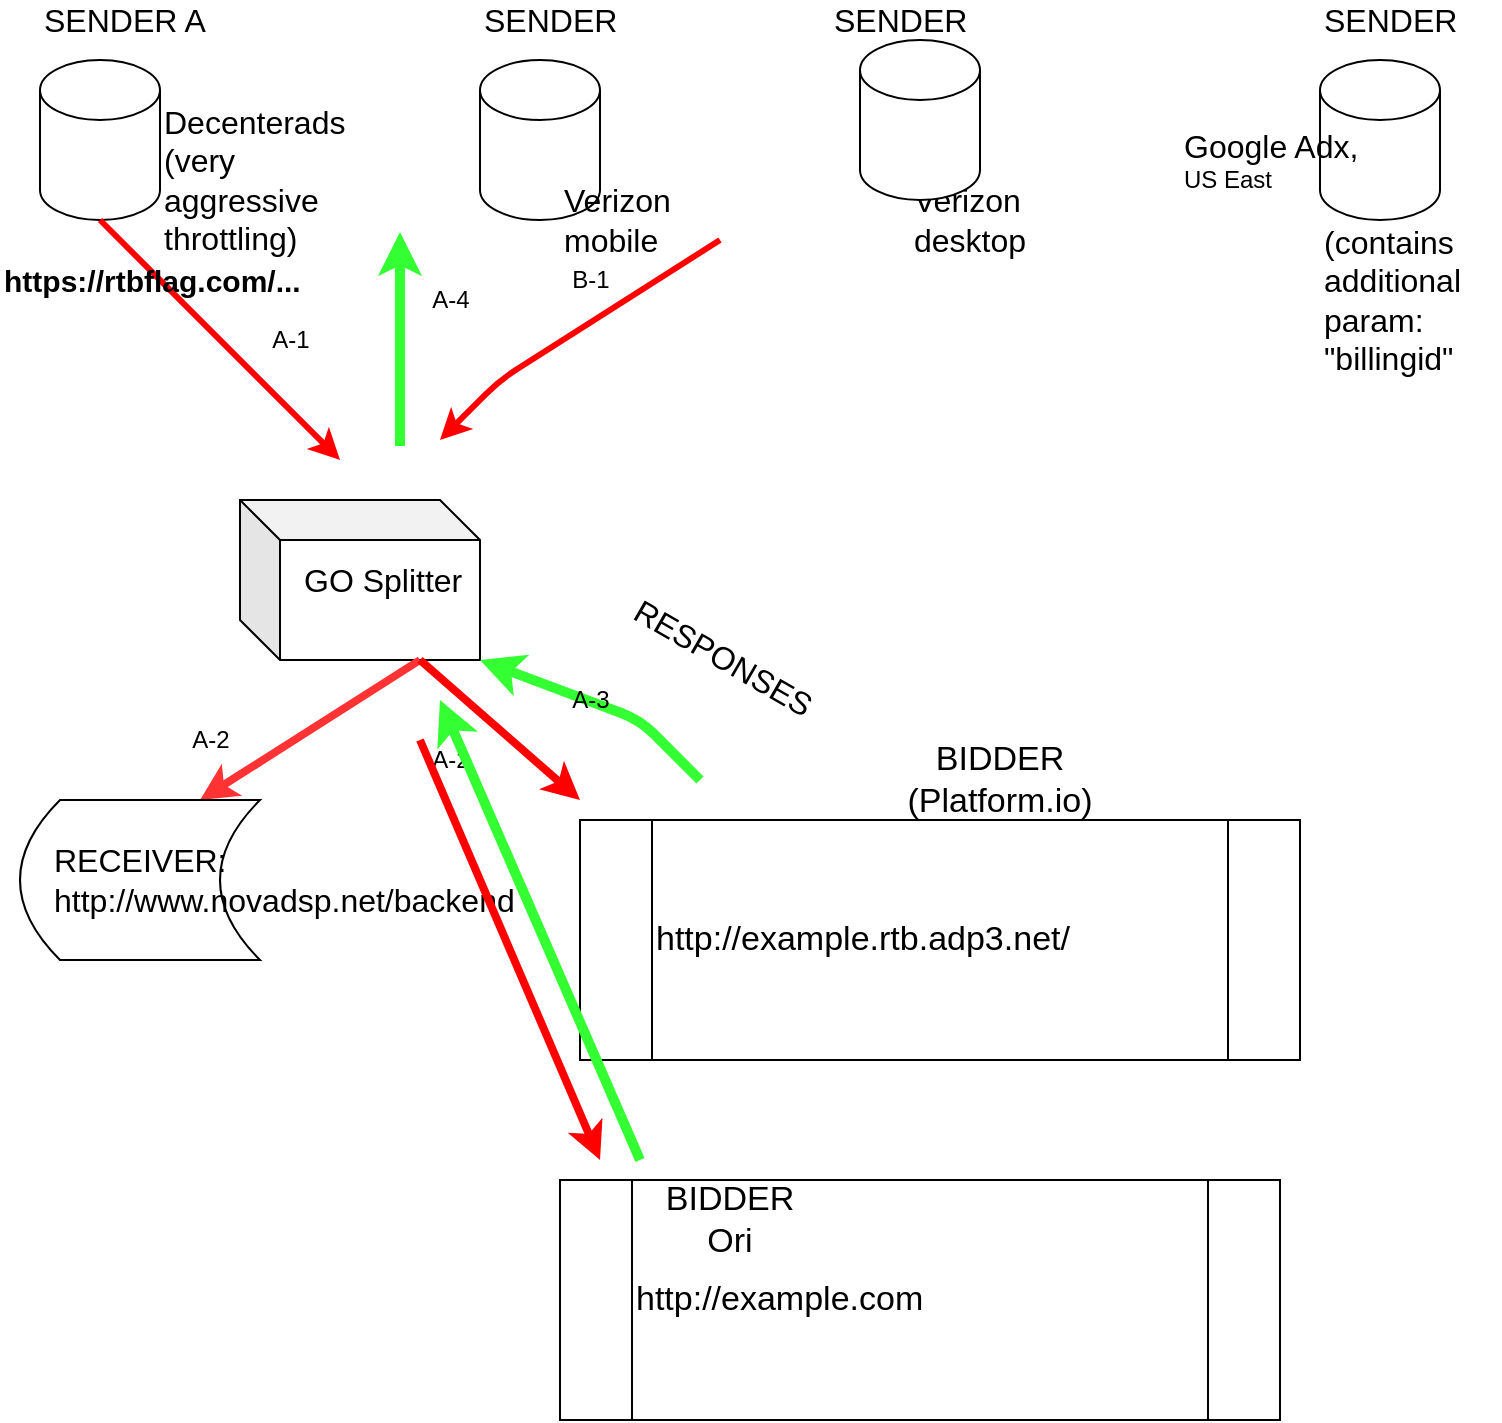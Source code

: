 <mxfile version="13.6.9" type="github">
  <diagram id="NnGSMo3gBgN7fQLKMEAp" name="Page-1">
    <mxGraphModel dx="1102" dy="592" grid="1" gridSize="10" guides="1" tooltips="1" connect="1" arrows="1" fold="1" page="1" pageScale="1" pageWidth="850" pageHeight="1100" math="0" shadow="0">
      <root>
        <mxCell id="0" />
        <mxCell id="1" parent="0" />
        <mxCell id="zaVHZXXhPzDcsD_a5JRX-1" value="" style="shape=cylinder3;whiteSpace=wrap;html=1;boundedLbl=1;backgroundOutline=1;size=15;" vertex="1" parent="1">
          <mxGeometry x="120" y="60" width="60" height="80" as="geometry" />
        </mxCell>
        <mxCell id="zaVHZXXhPzDcsD_a5JRX-2" value="&lt;span style=&quot;font-size: 16px&quot;&gt;SENDER A&lt;/span&gt;" style="text;html=1;strokeColor=none;fillColor=none;align=left;verticalAlign=middle;whiteSpace=wrap;rounded=0;" vertex="1" parent="1">
          <mxGeometry x="120" y="30" width="90" height="20" as="geometry" />
        </mxCell>
        <mxCell id="zaVHZXXhPzDcsD_a5JRX-3" value="" style="endArrow=classic;html=1;exitX=0.5;exitY=1;exitDx=0;exitDy=0;exitPerimeter=0;strokeColor=#FF0000;strokeWidth=3;" edge="1" parent="1" source="zaVHZXXhPzDcsD_a5JRX-1">
          <mxGeometry width="50" height="50" relative="1" as="geometry">
            <mxPoint x="250" y="230" as="sourcePoint" />
            <mxPoint x="270" y="260" as="targetPoint" />
          </mxGeometry>
        </mxCell>
        <mxCell id="zaVHZXXhPzDcsD_a5JRX-4" value="" style="shape=cube;whiteSpace=wrap;html=1;boundedLbl=1;backgroundOutline=1;darkOpacity=0.05;darkOpacity2=0.1;align=left;" vertex="1" parent="1">
          <mxGeometry x="220" y="280" width="120" height="80" as="geometry" />
        </mxCell>
        <mxCell id="zaVHZXXhPzDcsD_a5JRX-5" value="&lt;span style=&quot;font-size: 16px&quot;&gt;GO Splitter&lt;/span&gt;" style="text;html=1;strokeColor=none;fillColor=none;align=left;verticalAlign=middle;whiteSpace=wrap;rounded=0;" vertex="1" parent="1">
          <mxGeometry x="250" y="310" width="90" height="20" as="geometry" />
        </mxCell>
        <mxCell id="zaVHZXXhPzDcsD_a5JRX-6" value="" style="endArrow=classic;html=1;strokeColor=#FF3333;strokeWidth=4;" edge="1" parent="1">
          <mxGeometry width="50" height="50" relative="1" as="geometry">
            <mxPoint x="310" y="360" as="sourcePoint" />
            <mxPoint x="200" y="430" as="targetPoint" />
          </mxGeometry>
        </mxCell>
        <mxCell id="zaVHZXXhPzDcsD_a5JRX-7" value="" style="endArrow=classic;html=1;strokeWidth=4;strokeColor=#FF0000;" edge="1" parent="1">
          <mxGeometry width="50" height="50" relative="1" as="geometry">
            <mxPoint x="310" y="360" as="sourcePoint" />
            <mxPoint x="390" y="430" as="targetPoint" />
          </mxGeometry>
        </mxCell>
        <UserObject label="&lt;font style=&quot;font-size: 15px&quot;&gt;&lt;b&gt;https://rtbflag.com/...&lt;/b&gt;&lt;/font&gt;" link="https://rtbflag.com/api/rtb" id="zaVHZXXhPzDcsD_a5JRX-8">
          <mxCell style="text;whiteSpace=wrap;html=1;" vertex="1" parent="1">
            <mxGeometry x="100" y="155" width="190" height="30" as="geometry" />
          </mxCell>
        </UserObject>
        <mxCell id="zaVHZXXhPzDcsD_a5JRX-9" value="" style="shape=dataStorage;whiteSpace=wrap;html=1;fixedSize=1;align=left;" vertex="1" parent="1">
          <mxGeometry x="110" y="430" width="120" height="80" as="geometry" />
        </mxCell>
        <mxCell id="zaVHZXXhPzDcsD_a5JRX-10" value="http://example.rtb.adp3.net/" style="shape=process;whiteSpace=wrap;html=1;backgroundOutline=1;align=left;fontSize=17;" vertex="1" parent="1">
          <mxGeometry x="390" y="440" width="360" height="120" as="geometry" />
        </mxCell>
        <mxCell id="zaVHZXXhPzDcsD_a5JRX-11" value="BIDDER&lt;br&gt;(Platform.io)" style="text;html=1;strokeColor=none;fillColor=none;align=center;verticalAlign=middle;whiteSpace=wrap;rounded=0;fontSize=17;" vertex="1" parent="1">
          <mxGeometry x="580" y="410" width="40" height="20" as="geometry" />
        </mxCell>
        <mxCell id="zaVHZXXhPzDcsD_a5JRX-12" value="" style="endArrow=classic;html=1;fontSize=22;strokeWidth=5;strokeColor=#33FF33;entryX=1;entryY=1;entryDx=0;entryDy=0;entryPerimeter=0;" edge="1" parent="1" target="zaVHZXXhPzDcsD_a5JRX-4">
          <mxGeometry width="50" height="50" relative="1" as="geometry">
            <mxPoint x="450" y="420" as="sourcePoint" />
            <mxPoint x="360" y="320" as="targetPoint" />
            <Array as="points">
              <mxPoint x="420" y="390" />
            </Array>
          </mxGeometry>
        </mxCell>
        <mxCell id="zaVHZXXhPzDcsD_a5JRX-13" value="&lt;span style=&quot;font-size: 16px&quot;&gt;RESPONSES&lt;/span&gt;" style="text;html=1;strokeColor=none;fillColor=none;align=left;verticalAlign=middle;whiteSpace=wrap;rounded=0;rotation=30;" vertex="1" parent="1">
          <mxGeometry x="410" y="350" width="110" height="20" as="geometry" />
        </mxCell>
        <mxCell id="zaVHZXXhPzDcsD_a5JRX-14" value="" style="endArrow=classic;html=1;fontSize=22;strokeWidth=5;exitX=0.5;exitY=0;exitDx=0;exitDy=0;strokeColor=#33FF33;" edge="1" parent="1">
          <mxGeometry width="50" height="50" relative="1" as="geometry">
            <mxPoint x="300" y="253" as="sourcePoint" />
            <mxPoint x="300" y="146" as="targetPoint" />
          </mxGeometry>
        </mxCell>
        <mxCell id="zaVHZXXhPzDcsD_a5JRX-15" value="&lt;span style=&quot;font-size: 16px&quot;&gt;RECEIVER:&lt;/span&gt;&lt;br&gt;&lt;span style=&quot;font-size: 16px&quot;&gt;http://www.novadsp.net/backend&lt;/span&gt;" style="text;html=1;strokeColor=none;fillColor=none;align=left;verticalAlign=middle;whiteSpace=wrap;rounded=0;" vertex="1" parent="1">
          <mxGeometry x="125" y="460" width="90" height="20" as="geometry" />
        </mxCell>
        <mxCell id="zaVHZXXhPzDcsD_a5JRX-16" value="" style="shape=cylinder3;whiteSpace=wrap;html=1;boundedLbl=1;backgroundOutline=1;size=15;" vertex="1" parent="1">
          <mxGeometry x="340" y="60" width="60" height="80" as="geometry" />
        </mxCell>
        <mxCell id="zaVHZXXhPzDcsD_a5JRX-17" value="&lt;span style=&quot;font-size: 16px&quot;&gt;SENDER&lt;/span&gt;" style="text;html=1;strokeColor=none;fillColor=none;align=left;verticalAlign=middle;whiteSpace=wrap;rounded=0;" vertex="1" parent="1">
          <mxGeometry x="340" y="30" width="90" height="20" as="geometry" />
        </mxCell>
        <mxCell id="R-MPdbEFfXOXHCUxW3KV-3" value="" style="endArrow=classic;html=1;strokeColor=#FF0000;strokeWidth=3;" edge="1" parent="1">
          <mxGeometry width="50" height="50" relative="1" as="geometry">
            <mxPoint x="460" y="150" as="sourcePoint" />
            <mxPoint x="320" y="250" as="targetPoint" />
            <Array as="points">
              <mxPoint x="350" y="220" />
            </Array>
          </mxGeometry>
        </mxCell>
        <mxCell id="zaVHZXXhPzDcsD_a5JRX-19" value="&lt;span style=&quot;font-size: 16px&quot;&gt;SENDER&lt;/span&gt;" style="text;html=1;strokeColor=none;fillColor=none;align=left;verticalAlign=middle;whiteSpace=wrap;rounded=0;" vertex="1" parent="1">
          <mxGeometry x="515" y="30" width="90" height="20" as="geometry" />
        </mxCell>
        <mxCell id="R-MPdbEFfXOXHCUxW3KV-4" value="A-1" style="text;html=1;resizable=0;autosize=1;align=center;verticalAlign=middle;points=[];fillColor=none;strokeColor=none;rounded=0;" vertex="1" parent="1">
          <mxGeometry x="230" y="190" width="30" height="20" as="geometry" />
        </mxCell>
        <mxCell id="zaVHZXXhPzDcsD_a5JRX-20" value="&lt;span style=&quot;font-size: 16px&quot;&gt;Verizon mobile&lt;/span&gt;" style="text;html=1;strokeColor=none;fillColor=none;align=left;verticalAlign=middle;whiteSpace=wrap;rounded=0;" vertex="1" parent="1">
          <mxGeometry x="380" y="130" width="90" height="20" as="geometry" />
        </mxCell>
        <mxCell id="R-MPdbEFfXOXHCUxW3KV-5" value="A-2" style="text;html=1;resizable=0;autosize=1;align=center;verticalAlign=middle;points=[];fillColor=none;strokeColor=none;rounded=0;" vertex="1" parent="1">
          <mxGeometry x="310" y="400" width="30" height="20" as="geometry" />
        </mxCell>
        <mxCell id="zaVHZXXhPzDcsD_a5JRX-21" value="&lt;span style=&quot;font-size: 16px&quot;&gt;Verizon desktop&lt;/span&gt;&lt;span style=&quot;color: rgba(0 , 0 , 0 , 0) ; font-family: monospace ; font-size: 0px&quot;&gt;%3CmxGraphModel%3E%3Croot%3E%3CmxCell%20id%3D%220%22%2F%3E%3CmxCell%20id%3D%221%22%20parent%3D%220%22%2F%3E%3CmxCell%20id%3D%222%22%20value%3D%22%26lt%3Bspan%20style%3D%26quot%3Bfont-size%3A%2016px%26quot%3B%26gt%3BVerizon%20mobile%26lt%3B%2Fspan%26gt%3B%22%20style%3D%22text%3Bhtml%3D1%3BstrokeColor%3Dnone%3BfillColor%3Dnone%3Balign%3Dleft%3BverticalAlign%3Dmiddle%3BwhiteSpace%3Dwrap%3Brounded%3D0%3B%22%20vertex%3D%221%22%20parent%3D%221%22%3E%3CmxGeometry%20x%3D%22380%22%20y%3D%22130%22%20width%3D%2290%22%20height%3D%2220%22%20as%3D%22geometry%22%2F%3E%3C%2FmxCell%3E%3C%2Froot%3E%3C%2FmxGraphModel%3E&lt;/span&gt;" style="text;html=1;strokeColor=none;fillColor=none;align=left;verticalAlign=middle;whiteSpace=wrap;rounded=0;" vertex="1" parent="1">
          <mxGeometry x="555" y="130" width="90" height="20" as="geometry" />
        </mxCell>
        <mxCell id="R-MPdbEFfXOXHCUxW3KV-6" value="A-2" style="text;html=1;resizable=0;autosize=1;align=center;verticalAlign=middle;points=[];fillColor=none;strokeColor=none;rounded=0;" vertex="1" parent="1">
          <mxGeometry x="190" y="390" width="30" height="20" as="geometry" />
        </mxCell>
        <mxCell id="zaVHZXXhPzDcsD_a5JRX-22" value="&lt;span style=&quot;font-size: 16px&quot;&gt;Decenterads&lt;br&gt;(very aggressive throttling)&lt;br&gt;&lt;/span&gt;" style="text;html=1;strokeColor=none;fillColor=none;align=left;verticalAlign=middle;whiteSpace=wrap;rounded=0;" vertex="1" parent="1">
          <mxGeometry x="180" y="110" width="90" height="20" as="geometry" />
        </mxCell>
        <mxCell id="R-MPdbEFfXOXHCUxW3KV-7" value="A-3" style="text;html=1;resizable=0;autosize=1;align=center;verticalAlign=middle;points=[];fillColor=none;strokeColor=none;rounded=0;" vertex="1" parent="1">
          <mxGeometry x="380" y="370" width="30" height="20" as="geometry" />
        </mxCell>
        <mxCell id="zaVHZXXhPzDcsD_a5JRX-24" value="http://example.com" style="shape=process;whiteSpace=wrap;html=1;backgroundOutline=1;align=left;fontSize=17;" vertex="1" parent="1">
          <mxGeometry x="380" y="620" width="360" height="120" as="geometry" />
        </mxCell>
        <mxCell id="R-MPdbEFfXOXHCUxW3KV-8" value="A-4" style="text;html=1;resizable=0;autosize=1;align=center;verticalAlign=middle;points=[];fillColor=none;strokeColor=none;rounded=0;" vertex="1" parent="1">
          <mxGeometry x="310" y="170" width="30" height="20" as="geometry" />
        </mxCell>
        <mxCell id="zaVHZXXhPzDcsD_a5JRX-25" value="BIDDER&lt;br&gt;Ori" style="text;html=1;strokeColor=none;fillColor=none;align=center;verticalAlign=middle;whiteSpace=wrap;rounded=0;fontSize=17;" vertex="1" parent="1">
          <mxGeometry x="445" y="630" width="40" height="20" as="geometry" />
        </mxCell>
        <mxCell id="R-MPdbEFfXOXHCUxW3KV-9" value="B-1" style="text;html=1;resizable=0;autosize=1;align=center;verticalAlign=middle;points=[];fillColor=none;strokeColor=none;rounded=0;" vertex="1" parent="1">
          <mxGeometry x="380" y="160" width="30" height="20" as="geometry" />
        </mxCell>
        <mxCell id="zaVHZXXhPzDcsD_a5JRX-26" value="" style="shape=cylinder3;whiteSpace=wrap;html=1;boundedLbl=1;backgroundOutline=1;size=15;" vertex="1" parent="1">
          <mxGeometry x="760" y="60" width="60" height="80" as="geometry" />
        </mxCell>
        <mxCell id="zaVHZXXhPzDcsD_a5JRX-27" value="&lt;span style=&quot;font-size: 16px&quot;&gt;SENDER&lt;/span&gt;" style="text;html=1;strokeColor=none;fillColor=none;align=left;verticalAlign=middle;whiteSpace=wrap;rounded=0;" vertex="1" parent="1">
          <mxGeometry x="760" y="30" width="90" height="20" as="geometry" />
        </mxCell>
        <mxCell id="zaVHZXXhPzDcsD_a5JRX-28" value="&lt;span style=&quot;font-size: 16px&quot;&gt;Google Adx,&lt;br&gt;&lt;/span&gt;US East" style="text;html=1;strokeColor=none;fillColor=none;align=left;verticalAlign=middle;whiteSpace=wrap;rounded=0;" vertex="1" parent="1">
          <mxGeometry x="690" y="90" width="90" height="40" as="geometry" />
        </mxCell>
        <mxCell id="zaVHZXXhPzDcsD_a5JRX-29" value="&lt;span style=&quot;font-size: 16px&quot;&gt;(contains additional param: &quot;billingid&quot;&lt;/span&gt;" style="text;html=1;strokeColor=none;fillColor=none;align=left;verticalAlign=middle;whiteSpace=wrap;rounded=0;" vertex="1" parent="1">
          <mxGeometry x="760" y="170" width="90" height="20" as="geometry" />
        </mxCell>
        <mxCell id="zaVHZXXhPzDcsD_a5JRX-30" value="" style="endArrow=classic;html=1;strokeWidth=4;strokeColor=#FF0000;" edge="1" parent="1">
          <mxGeometry width="50" height="50" relative="1" as="geometry">
            <mxPoint x="310" y="400" as="sourcePoint" />
            <mxPoint x="400" y="610" as="targetPoint" />
          </mxGeometry>
        </mxCell>
        <mxCell id="zaVHZXXhPzDcsD_a5JRX-31" value="" style="endArrow=classic;html=1;fontSize=22;strokeWidth=5;strokeColor=#33FF33;" edge="1" parent="1">
          <mxGeometry width="50" height="50" relative="1" as="geometry">
            <mxPoint x="420" y="610" as="sourcePoint" />
            <mxPoint x="320" y="380" as="targetPoint" />
          </mxGeometry>
        </mxCell>
        <mxCell id="zaVHZXXhPzDcsD_a5JRX-32" value="" style="shape=cylinder3;whiteSpace=wrap;html=1;boundedLbl=1;backgroundOutline=1;size=15;" vertex="1" parent="1">
          <mxGeometry x="530" y="50" width="60" height="80" as="geometry" />
        </mxCell>
      </root>
    </mxGraphModel>
  </diagram>
</mxfile>
